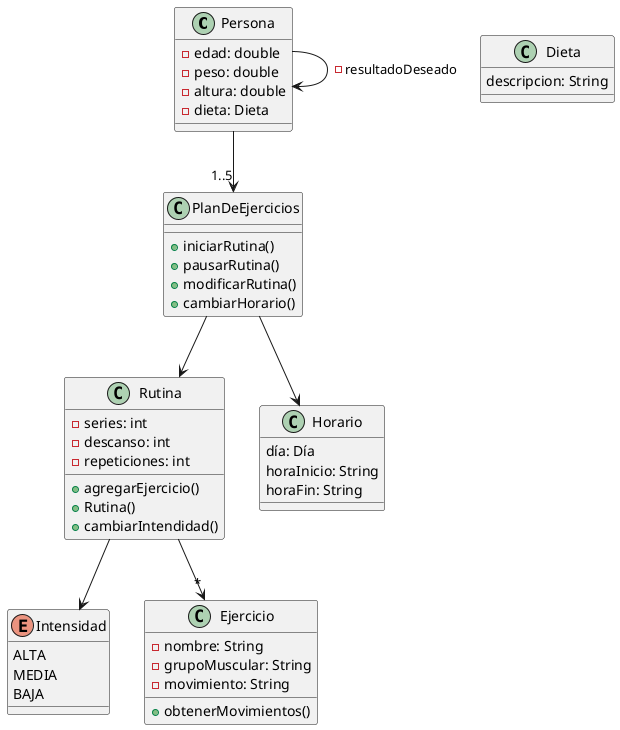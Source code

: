 @startuml
'https://plantuml.com/class-diagram

class Persona{
-edad: double
-peso: double
-altura: double
-dieta: Dieta
}
class Dieta{
descripcion: String
}

Persona --> Persona: -resultadoDeseado
Persona -->"1..5" PlanDeEjercicios

class PlanDeEjercicios{
+iniciarRutina()
+pausarRutina()
+modificarRutina()
+cambiarHorario()
}

PlanDeEjercicios --> Rutina
PlanDeEjercicios --> Horario

class Rutina{
-series: int
-descanso: int
-repeticiones: int
+agregarEjercicio()
+Rutina()
+cambiarIntendidad()
}

enum Intensidad{
ALTA
MEDIA
BAJA
}

class Horario{
día: Día
horaInicio: String
horaFin: String
}

Rutina --> Intensidad
Rutina -->"*" Ejercicio

class Ejercicio{
-nombre: String
-grupoMuscular: String
-movimiento: String
+obtenerMovimientos()
}

@enduml